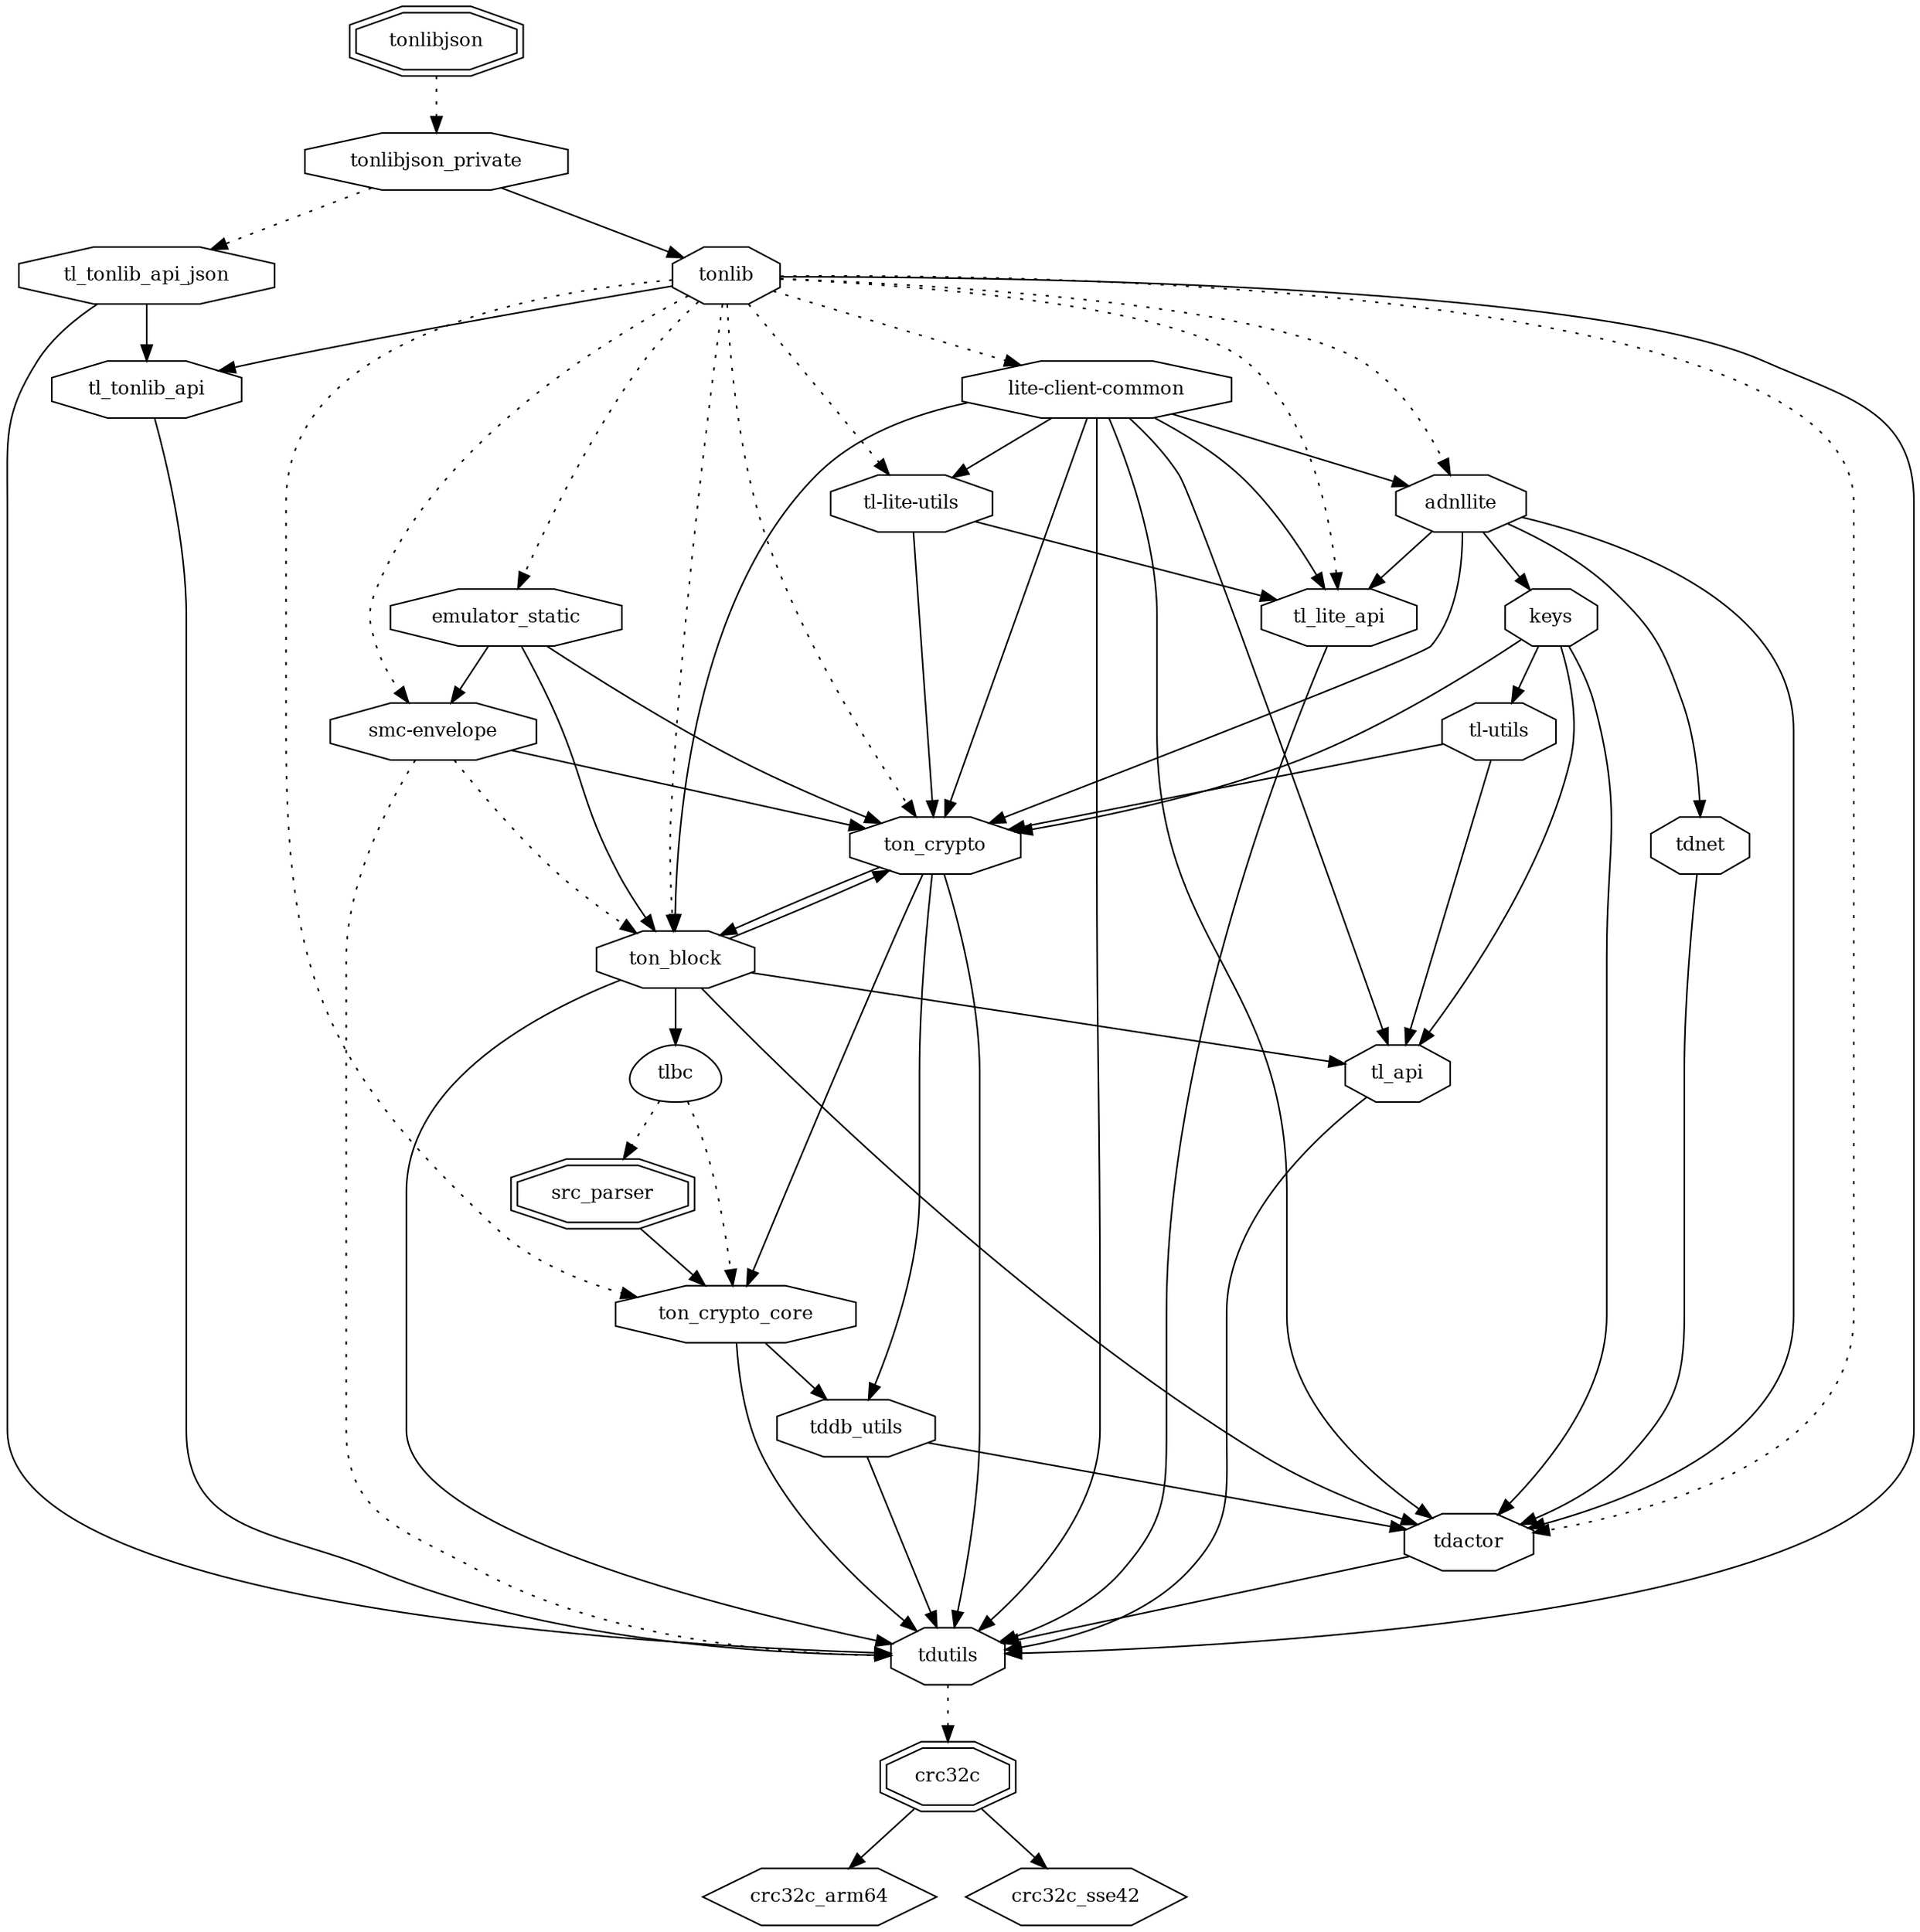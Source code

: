 digraph "tonlibjson" {
node [
  fontsize = "12"
];
    "node34" [ label = "tonlibjson", shape = doubleoctagon ];
    "node35" [ label = "tonlibjson_private", shape = octagon ];
    "node34" -> "node35" [ style = dotted ] // tonlibjson -> tonlibjson_private
    "node36" [ label = "tl_tonlib_api_json", shape = octagon ];
    "node35" -> "node36" [ style = dotted ] // tonlibjson_private -> tl_tonlib_api_json
    "node5" [ label = "tdutils", shape = octagon ];
    "node36" -> "node5"  // tl_tonlib_api_json -> tdutils
    "node6" [ label = "crc32c", shape = doubleoctagon ];
    "node5" -> "node6" [ style = dotted ] // tdutils -> crc32c
    "node7" [ label = "crc32c_arm64", shape = hexagon ];
    "node6" -> "node7"  // crc32c -> crc32c_arm64
    "node8" [ label = "crc32c_sse42", shape = hexagon ];
    "node6" -> "node8"  // crc32c -> crc32c_sse42
    "node32" [ label = "tl_tonlib_api", shape = octagon ];
    "node36" -> "node32"  // tl_tonlib_api_json -> tl_tonlib_api
    "node5" [ label = "tdutils", shape = octagon ];
    "node32" -> "node5"  // tl_tonlib_api -> tdutils
    "node1" [ label = "tonlib", shape = octagon ];
    "node35" -> "node1"  // tonlibjson_private -> tonlib
    "node2" [ label = "adnllite", shape = octagon ];
    "node1" -> "node2" [ style = dotted ] // tonlib -> adnllite
    "node3" [ label = "keys", shape = octagon ];
    "node2" -> "node3"  // adnllite -> keys
    "node4" [ label = "tdactor", shape = octagon ];
    "node3" -> "node4"  // keys -> tdactor
    "node5" [ label = "tdutils", shape = octagon ];
    "node4" -> "node5"  // tdactor -> tdutils
    "node9" [ label = "tl-utils", shape = octagon ];
    "node3" -> "node9"  // keys -> tl-utils
    "node10" [ label = "tl_api", shape = octagon ];
    "node9" -> "node10"  // tl-utils -> tl_api
    "node5" [ label = "tdutils", shape = octagon ];
    "node10" -> "node5"  // tl_api -> tdutils
    "node13" [ label = "ton_crypto", shape = octagon ];
    "node9" -> "node13"  // tl-utils -> ton_crypto
    "node14" [ label = "tddb_utils", shape = octagon ];
    "node13" -> "node14"  // ton_crypto -> tddb_utils
    "node4" [ label = "tdactor", shape = octagon ];
    "node14" -> "node4"  // tddb_utils -> tdactor
    "node5" [ label = "tdutils", shape = octagon ];
    "node14" -> "node5"  // tddb_utils -> tdutils
    "node5" [ label = "tdutils", shape = octagon ];
    "node13" -> "node5"  // ton_crypto -> tdutils
    "node15" [ label = "ton_block", shape = octagon ];
    "node13" -> "node15"  // ton_crypto -> ton_block
    "node4" [ label = "tdactor", shape = octagon ];
    "node15" -> "node4"  // ton_block -> tdactor
    "node5" [ label = "tdutils", shape = octagon ];
    "node15" -> "node5"  // ton_block -> tdutils
    "node10" [ label = "tl_api", shape = octagon ];
    "node15" -> "node10"  // ton_block -> tl_api
    "node16" [ label = "tlbc", shape = egg ];
    "node15" -> "node16"  // ton_block -> tlbc
    "node17" [ label = "src_parser", shape = doubleoctagon ];
    "node16" -> "node17" [ style = dotted ] // tlbc -> src_parser
    "node18" [ label = "ton_crypto_core", shape = octagon ];
    "node17" -> "node18"  // src_parser -> ton_crypto_core
    "node14" [ label = "tddb_utils", shape = octagon ];
    "node18" -> "node14"  // ton_crypto_core -> tddb_utils
    "node5" [ label = "tdutils", shape = octagon ];
    "node18" -> "node5"  // ton_crypto_core -> tdutils
    "node18" [ label = "ton_crypto_core", shape = octagon ];
    "node16" -> "node18" [ style = dotted ] // tlbc -> ton_crypto_core
    "node13" [ label = "ton_crypto", shape = octagon ];
    "node15" -> "node13"  // ton_block -> ton_crypto
    "node18" [ label = "ton_crypto_core", shape = octagon ];
    "node13" -> "node18"  // ton_crypto -> ton_crypto_core
    "node10" [ label = "tl_api", shape = octagon ];
    "node3" -> "node10"  // keys -> tl_api
    "node13" [ label = "ton_crypto", shape = octagon ];
    "node3" -> "node13"  // keys -> ton_crypto
    "node4" [ label = "tdactor", shape = octagon ];
    "node2" -> "node4"  // adnllite -> tdactor
    "node19" [ label = "tdnet", shape = octagon ];
    "node2" -> "node19"  // adnllite -> tdnet
    "node4" [ label = "tdactor", shape = octagon ];
    "node19" -> "node4"  // tdnet -> tdactor
    "node20" [ label = "tl_lite_api", shape = octagon ];
    "node2" -> "node20"  // adnllite -> tl_lite_api
    "node5" [ label = "tdutils", shape = octagon ];
    "node20" -> "node5"  // tl_lite_api -> tdutils
    "node13" [ label = "ton_crypto", shape = octagon ];
    "node2" -> "node13"  // adnllite -> ton_crypto
    "node21" [ label = "emulator_static", shape = octagon ];
    "node1" -> "node21" [ style = dotted ] // tonlib -> emulator_static
    "node22" [ label = "smc-envelope", shape = octagon ];
    "node21" -> "node22"  // emulator_static -> smc-envelope
    "node5" [ label = "tdutils", shape = octagon ];
    "node22" -> "node5" [ style = dotted ] // smc-envelope -> tdutils
    "node15" [ label = "ton_block", shape = octagon ];
    "node22" -> "node15" [ style = dotted ] // smc-envelope -> ton_block
    "node13" [ label = "ton_crypto", shape = octagon ];
    "node22" -> "node13"  // smc-envelope -> ton_crypto
    "node15" [ label = "ton_block", shape = octagon ];
    "node21" -> "node15"  // emulator_static -> ton_block
    "node13" [ label = "ton_crypto", shape = octagon ];
    "node21" -> "node13"  // emulator_static -> ton_crypto
    "node30" [ label = "lite-client-common", shape = octagon ];
    "node1" -> "node30" [ style = dotted ] // tonlib -> lite-client-common
    "node2" [ label = "adnllite", shape = octagon ];
    "node30" -> "node2"  // lite-client-common -> adnllite
    "node4" [ label = "tdactor", shape = octagon ];
    "node30" -> "node4"  // lite-client-common -> tdactor
    "node5" [ label = "tdutils", shape = octagon ];
    "node30" -> "node5"  // lite-client-common -> tdutils
    "node31" [ label = "tl-lite-utils", shape = octagon ];
    "node30" -> "node31"  // lite-client-common -> tl-lite-utils
    "node20" [ label = "tl_lite_api", shape = octagon ];
    "node31" -> "node20"  // tl-lite-utils -> tl_lite_api
    "node13" [ label = "ton_crypto", shape = octagon ];
    "node31" -> "node13"  // tl-lite-utils -> ton_crypto
    "node10" [ label = "tl_api", shape = octagon ];
    "node30" -> "node10"  // lite-client-common -> tl_api
    "node20" [ label = "tl_lite_api", shape = octagon ];
    "node30" -> "node20"  // lite-client-common -> tl_lite_api
    "node15" [ label = "ton_block", shape = octagon ];
    "node30" -> "node15"  // lite-client-common -> ton_block
    "node13" [ label = "ton_crypto", shape = octagon ];
    "node30" -> "node13"  // lite-client-common -> ton_crypto
    "node22" [ label = "smc-envelope", shape = octagon ];
    "node1" -> "node22" [ style = dotted ] // tonlib -> smc-envelope
    "node4" [ label = "tdactor", shape = octagon ];
    "node1" -> "node4" [ style = dotted ] // tonlib -> tdactor
    "node5" [ label = "tdutils", shape = octagon ];
    "node1" -> "node5"  // tonlib -> tdutils
    "node31" [ label = "tl-lite-utils", shape = octagon ];
    "node1" -> "node31" [ style = dotted ] // tonlib -> tl-lite-utils
    "node20" [ label = "tl_lite_api", shape = octagon ];
    "node1" -> "node20" [ style = dotted ] // tonlib -> tl_lite_api
    "node32" [ label = "tl_tonlib_api", shape = octagon ];
    "node1" -> "node32"  // tonlib -> tl_tonlib_api
    "node15" [ label = "ton_block", shape = octagon ];
    "node1" -> "node15" [ style = dotted ] // tonlib -> ton_block
    "node13" [ label = "ton_crypto", shape = octagon ];
    "node1" -> "node13" [ style = dotted ] // tonlib -> ton_crypto
    "node18" [ label = "ton_crypto_core", shape = octagon ];
    "node1" -> "node18" [ style = dotted ] // tonlib -> ton_crypto_core
}
